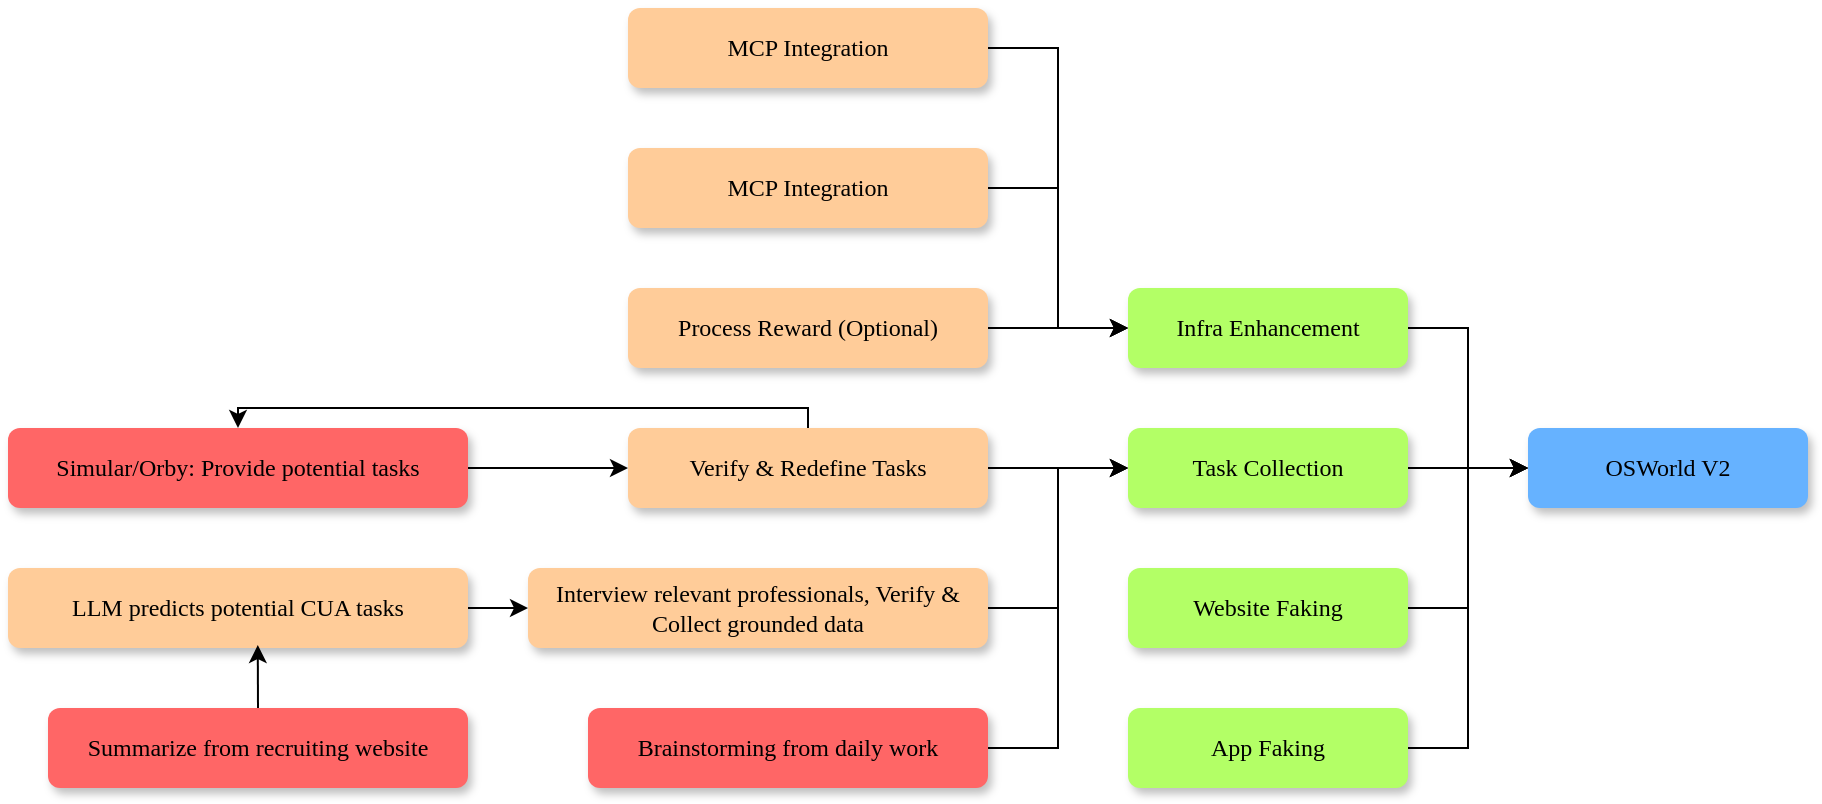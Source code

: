 <mxfile version="28.2.5">
  <diagram name="第 1 页" id="TBKtNFMHQehQZ-iGgxea">
    <mxGraphModel dx="1025" dy="534" grid="1" gridSize="10" guides="1" tooltips="1" connect="1" arrows="1" fold="1" page="1" pageScale="1" pageWidth="1654" pageHeight="1169" math="0" shadow="0">
      <root>
        <mxCell id="0" />
        <mxCell id="1" parent="0" />
        <mxCell id="Q1RslBb721sWuUX6j_bb-5" style="edgeStyle=orthogonalEdgeStyle;rounded=0;orthogonalLoop=1;jettySize=auto;html=1;entryX=0;entryY=0.5;entryDx=0;entryDy=0;" edge="1" parent="1" source="Q1RslBb721sWuUX6j_bb-1" target="Q1RslBb721sWuUX6j_bb-3">
          <mxGeometry relative="1" as="geometry" />
        </mxCell>
        <mxCell id="Q1RslBb721sWuUX6j_bb-1" value="&lt;font face=&quot;Comic Sans MS&quot; style=&quot;font-size: 12px;&quot;&gt;Simular/Orby: Provide potential tasks&lt;/font&gt;" style="rounded=1;whiteSpace=wrap;html=1;shadow=1;fillColor=#FF6666;strokeColor=none;" vertex="1" parent="1">
          <mxGeometry x="280" y="270" width="230" height="40" as="geometry" />
        </mxCell>
        <mxCell id="Q1RslBb721sWuUX6j_bb-2" value="&lt;font face=&quot;Comic Sans MS&quot;&gt;Summarize from recruiting website&lt;/font&gt;" style="rounded=1;whiteSpace=wrap;html=1;shadow=1;fillColor=#FF6666;strokeColor=none;" vertex="1" parent="1">
          <mxGeometry x="300" y="410" width="210" height="40" as="geometry" />
        </mxCell>
        <mxCell id="Q1RslBb721sWuUX6j_bb-6" style="edgeStyle=orthogonalEdgeStyle;rounded=0;orthogonalLoop=1;jettySize=auto;html=1;exitX=0.5;exitY=0;exitDx=0;exitDy=0;entryX=0.5;entryY=0;entryDx=0;entryDy=0;" edge="1" parent="1" source="Q1RslBb721sWuUX6j_bb-3" target="Q1RslBb721sWuUX6j_bb-1">
          <mxGeometry relative="1" as="geometry">
            <Array as="points">
              <mxPoint x="680" y="260" />
              <mxPoint x="395" y="260" />
            </Array>
          </mxGeometry>
        </mxCell>
        <mxCell id="Q1RslBb721sWuUX6j_bb-13" style="edgeStyle=orthogonalEdgeStyle;rounded=0;orthogonalLoop=1;jettySize=auto;html=1;exitX=1;exitY=0.5;exitDx=0;exitDy=0;entryX=0;entryY=0.5;entryDx=0;entryDy=0;" edge="1" parent="1" source="Q1RslBb721sWuUX6j_bb-3" target="Q1RslBb721sWuUX6j_bb-12">
          <mxGeometry relative="1" as="geometry" />
        </mxCell>
        <mxCell id="Q1RslBb721sWuUX6j_bb-3" value="&lt;font face=&quot;Comic Sans MS&quot;&gt;Verify &amp;amp; Redefine Tasks&lt;/font&gt;" style="rounded=1;whiteSpace=wrap;html=1;shadow=1;fillColor=#FFCC99;strokeColor=none;" vertex="1" parent="1">
          <mxGeometry x="590" y="270" width="180" height="40" as="geometry" />
        </mxCell>
        <mxCell id="Q1RslBb721sWuUX6j_bb-10" style="edgeStyle=orthogonalEdgeStyle;rounded=0;orthogonalLoop=1;jettySize=auto;html=1;exitX=1;exitY=0.5;exitDx=0;exitDy=0;entryX=0;entryY=0.5;entryDx=0;entryDy=0;" edge="1" parent="1" source="Q1RslBb721sWuUX6j_bb-7" target="Q1RslBb721sWuUX6j_bb-9">
          <mxGeometry relative="1" as="geometry" />
        </mxCell>
        <mxCell id="Q1RslBb721sWuUX6j_bb-7" value="&lt;font face=&quot;Comic Sans MS&quot;&gt;LLM predicts potential CUA tasks&lt;/font&gt;" style="rounded=1;whiteSpace=wrap;html=1;shadow=1;fillColor=#FFCC99;strokeColor=none;" vertex="1" parent="1">
          <mxGeometry x="280" y="340" width="230" height="40" as="geometry" />
        </mxCell>
        <mxCell id="Q1RslBb721sWuUX6j_bb-14" style="edgeStyle=orthogonalEdgeStyle;rounded=0;orthogonalLoop=1;jettySize=auto;html=1;exitX=1;exitY=0.5;exitDx=0;exitDy=0;entryX=0;entryY=0.5;entryDx=0;entryDy=0;" edge="1" parent="1" source="Q1RslBb721sWuUX6j_bb-9" target="Q1RslBb721sWuUX6j_bb-12">
          <mxGeometry relative="1" as="geometry" />
        </mxCell>
        <mxCell id="Q1RslBb721sWuUX6j_bb-9" value="&lt;font face=&quot;Comic Sans MS&quot;&gt;Interview relevant professionals, Verify &amp;amp; Collect grounded data&lt;/font&gt;" style="rounded=1;whiteSpace=wrap;html=1;shadow=1;fillColor=#FFCC99;strokeColor=none;" vertex="1" parent="1">
          <mxGeometry x="540" y="340" width="230" height="40" as="geometry" />
        </mxCell>
        <mxCell id="Q1RslBb721sWuUX6j_bb-15" style="edgeStyle=orthogonalEdgeStyle;rounded=0;orthogonalLoop=1;jettySize=auto;html=1;exitX=1;exitY=0.5;exitDx=0;exitDy=0;entryX=0;entryY=0.5;entryDx=0;entryDy=0;" edge="1" parent="1" source="Q1RslBb721sWuUX6j_bb-11" target="Q1RslBb721sWuUX6j_bb-12">
          <mxGeometry relative="1" as="geometry" />
        </mxCell>
        <mxCell id="Q1RslBb721sWuUX6j_bb-11" value="&lt;font face=&quot;Comic Sans MS&quot;&gt;Brainstorming from daily work&lt;/font&gt;" style="rounded=1;whiteSpace=wrap;html=1;shadow=1;fillColor=#FF6666;strokeColor=none;" vertex="1" parent="1">
          <mxGeometry x="570" y="410" width="200" height="40" as="geometry" />
        </mxCell>
        <mxCell id="Q1RslBb721sWuUX6j_bb-26" style="edgeStyle=orthogonalEdgeStyle;rounded=0;orthogonalLoop=1;jettySize=auto;html=1;exitX=1;exitY=0.5;exitDx=0;exitDy=0;entryX=0;entryY=0.5;entryDx=0;entryDy=0;" edge="1" parent="1" source="Q1RslBb721sWuUX6j_bb-12" target="Q1RslBb721sWuUX6j_bb-25">
          <mxGeometry relative="1" as="geometry" />
        </mxCell>
        <mxCell id="Q1RslBb721sWuUX6j_bb-12" value="&lt;font face=&quot;Comic Sans MS&quot;&gt;Task Collection&lt;/font&gt;" style="rounded=1;whiteSpace=wrap;html=1;shadow=1;fillColor=#B3FF66;strokeColor=none;" vertex="1" parent="1">
          <mxGeometry x="840" y="270" width="140" height="40" as="geometry" />
        </mxCell>
        <mxCell id="Q1RslBb721sWuUX6j_bb-28" style="edgeStyle=orthogonalEdgeStyle;rounded=0;orthogonalLoop=1;jettySize=auto;html=1;exitX=1;exitY=0.5;exitDx=0;exitDy=0;entryX=0;entryY=0.5;entryDx=0;entryDy=0;" edge="1" parent="1" source="Q1RslBb721sWuUX6j_bb-16" target="Q1RslBb721sWuUX6j_bb-25">
          <mxGeometry relative="1" as="geometry" />
        </mxCell>
        <mxCell id="Q1RslBb721sWuUX6j_bb-16" value="&lt;font face=&quot;Comic Sans MS&quot;&gt;Website Faking&lt;/font&gt;" style="rounded=1;whiteSpace=wrap;html=1;shadow=1;fillColor=#B3FF66;strokeColor=none;" vertex="1" parent="1">
          <mxGeometry x="840" y="340" width="140" height="40" as="geometry" />
        </mxCell>
        <mxCell id="Q1RslBb721sWuUX6j_bb-29" style="edgeStyle=orthogonalEdgeStyle;rounded=0;orthogonalLoop=1;jettySize=auto;html=1;exitX=1;exitY=0.5;exitDx=0;exitDy=0;entryX=0;entryY=0.5;entryDx=0;entryDy=0;" edge="1" parent="1" source="Q1RslBb721sWuUX6j_bb-17" target="Q1RslBb721sWuUX6j_bb-25">
          <mxGeometry relative="1" as="geometry" />
        </mxCell>
        <mxCell id="Q1RslBb721sWuUX6j_bb-17" value="&lt;font face=&quot;Comic Sans MS&quot;&gt;App Faking&lt;/font&gt;" style="rounded=1;whiteSpace=wrap;html=1;shadow=1;fillColor=#B3FF66;strokeColor=none;" vertex="1" parent="1">
          <mxGeometry x="840" y="410" width="140" height="40" as="geometry" />
        </mxCell>
        <mxCell id="Q1RslBb721sWuUX6j_bb-27" style="edgeStyle=orthogonalEdgeStyle;rounded=0;orthogonalLoop=1;jettySize=auto;html=1;exitX=1;exitY=0.5;exitDx=0;exitDy=0;entryX=0;entryY=0.5;entryDx=0;entryDy=0;" edge="1" parent="1" source="Q1RslBb721sWuUX6j_bb-18" target="Q1RslBb721sWuUX6j_bb-25">
          <mxGeometry relative="1" as="geometry" />
        </mxCell>
        <mxCell id="Q1RslBb721sWuUX6j_bb-18" value="&lt;font face=&quot;Comic Sans MS&quot;&gt;Infra Enhancement&lt;/font&gt;" style="rounded=1;whiteSpace=wrap;html=1;shadow=1;fillColor=#B3FF66;strokeColor=none;" vertex="1" parent="1">
          <mxGeometry x="840" y="200" width="140" height="40" as="geometry" />
        </mxCell>
        <mxCell id="Q1RslBb721sWuUX6j_bb-24" style="edgeStyle=orthogonalEdgeStyle;rounded=0;orthogonalLoop=1;jettySize=auto;html=1;exitX=1;exitY=0.5;exitDx=0;exitDy=0;entryX=0;entryY=0.5;entryDx=0;entryDy=0;" edge="1" parent="1" source="Q1RslBb721sWuUX6j_bb-19" target="Q1RslBb721sWuUX6j_bb-18">
          <mxGeometry relative="1" as="geometry" />
        </mxCell>
        <mxCell id="Q1RslBb721sWuUX6j_bb-19" value="&lt;font face=&quot;Comic Sans MS&quot;&gt;Process Reward (Optional)&lt;/font&gt;" style="rounded=1;whiteSpace=wrap;html=1;shadow=1;fillColor=#FFCC99;strokeColor=none;" vertex="1" parent="1">
          <mxGeometry x="590" y="200" width="180" height="40" as="geometry" />
        </mxCell>
        <mxCell id="Q1RslBb721sWuUX6j_bb-23" style="edgeStyle=orthogonalEdgeStyle;rounded=0;orthogonalLoop=1;jettySize=auto;html=1;exitX=1;exitY=0.5;exitDx=0;exitDy=0;entryX=0;entryY=0.5;entryDx=0;entryDy=0;" edge="1" parent="1" source="Q1RslBb721sWuUX6j_bb-20" target="Q1RslBb721sWuUX6j_bb-18">
          <mxGeometry relative="1" as="geometry" />
        </mxCell>
        <mxCell id="Q1RslBb721sWuUX6j_bb-20" value="&lt;font face=&quot;Comic Sans MS&quot;&gt;MCP Integration&lt;/font&gt;" style="rounded=1;whiteSpace=wrap;html=1;shadow=1;fillColor=#FFCC99;strokeColor=none;" vertex="1" parent="1">
          <mxGeometry x="590" y="130" width="180" height="40" as="geometry" />
        </mxCell>
        <mxCell id="Q1RslBb721sWuUX6j_bb-22" style="edgeStyle=orthogonalEdgeStyle;rounded=0;orthogonalLoop=1;jettySize=auto;html=1;exitX=1;exitY=0.5;exitDx=0;exitDy=0;entryX=0;entryY=0.5;entryDx=0;entryDy=0;" edge="1" parent="1" source="Q1RslBb721sWuUX6j_bb-21" target="Q1RslBb721sWuUX6j_bb-18">
          <mxGeometry relative="1" as="geometry" />
        </mxCell>
        <mxCell id="Q1RslBb721sWuUX6j_bb-21" value="&lt;font face=&quot;Comic Sans MS&quot;&gt;MCP Integration&lt;/font&gt;" style="rounded=1;whiteSpace=wrap;html=1;shadow=1;fillColor=#FFCC99;strokeColor=none;" vertex="1" parent="1">
          <mxGeometry x="590" y="60" width="180" height="40" as="geometry" />
        </mxCell>
        <mxCell id="Q1RslBb721sWuUX6j_bb-25" value="&lt;font face=&quot;Comic Sans MS&quot;&gt;OSWorld V2&lt;/font&gt;" style="rounded=1;whiteSpace=wrap;html=1;shadow=1;fillColor=#66B2FF;strokeColor=none;" vertex="1" parent="1">
          <mxGeometry x="1040" y="270" width="140" height="40" as="geometry" />
        </mxCell>
        <mxCell id="Q1RslBb721sWuUX6j_bb-30" style="edgeStyle=orthogonalEdgeStyle;rounded=0;orthogonalLoop=1;jettySize=auto;html=1;exitX=0.5;exitY=0;exitDx=0;exitDy=0;entryX=0.543;entryY=0.963;entryDx=0;entryDy=0;entryPerimeter=0;" edge="1" parent="1" source="Q1RslBb721sWuUX6j_bb-2" target="Q1RslBb721sWuUX6j_bb-7">
          <mxGeometry relative="1" as="geometry" />
        </mxCell>
      </root>
    </mxGraphModel>
  </diagram>
</mxfile>

